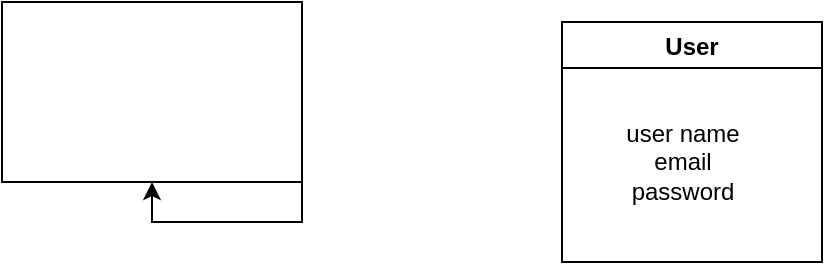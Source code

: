 <mxfile version="20.3.7" type="github">
  <diagram id="fjUW5t_5JLLUhY-h7Qe-" name="Page-1">
    <mxGraphModel dx="946" dy="541" grid="1" gridSize="10" guides="1" tooltips="1" connect="1" arrows="1" fold="1" page="1" pageScale="1" pageWidth="827" pageHeight="1169" math="0" shadow="0">
      <root>
        <mxCell id="0" />
        <mxCell id="1" parent="0" />
        <mxCell id="D16goeUkshUapW7irs0v-1" value="" style="rounded=0;whiteSpace=wrap;html=1;" parent="1" vertex="1">
          <mxGeometry x="60" y="60" width="150" height="90" as="geometry" />
        </mxCell>
        <mxCell id="mgRs1EMQQs8apOslYo0D-3" style="edgeStyle=orthogonalEdgeStyle;rounded=0;orthogonalLoop=1;jettySize=auto;html=1;exitX=1;exitY=1;exitDx=0;exitDy=0;" parent="1" source="D16goeUkshUapW7irs0v-1" target="D16goeUkshUapW7irs0v-1" edge="1">
          <mxGeometry relative="1" as="geometry" />
        </mxCell>
        <mxCell id="Rf-LpQRf5D3BdZ3Agsb2-2" value="User" style="swimlane;" vertex="1" parent="1">
          <mxGeometry x="340" y="70" width="130" height="120" as="geometry">
            <mxRectangle x="310" y="120" width="70" height="30" as="alternateBounds" />
          </mxGeometry>
        </mxCell>
        <mxCell id="Rf-LpQRf5D3BdZ3Agsb2-3" value="user name&lt;br&gt;email&lt;br&gt;password" style="text;html=1;align=center;verticalAlign=middle;resizable=0;points=[];autosize=1;strokeColor=none;fillColor=none;" vertex="1" parent="Rf-LpQRf5D3BdZ3Agsb2-2">
          <mxGeometry x="20" y="40" width="80" height="60" as="geometry" />
        </mxCell>
      </root>
    </mxGraphModel>
  </diagram>
</mxfile>
